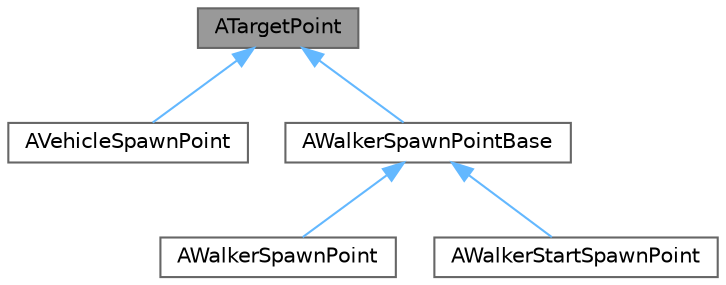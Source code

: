 digraph "ATargetPoint"
{
 // INTERACTIVE_SVG=YES
 // LATEX_PDF_SIZE
  bgcolor="transparent";
  edge [fontname=Helvetica,fontsize=10,labelfontname=Helvetica,labelfontsize=10];
  node [fontname=Helvetica,fontsize=10,shape=box,height=0.2,width=0.4];
  Node1 [id="Node000001",label="ATargetPoint",height=0.2,width=0.4,color="gray40", fillcolor="grey60", style="filled", fontcolor="black",tooltip=" "];
  Node1 -> Node2 [id="edge1_Node000001_Node000002",dir="back",color="steelblue1",style="solid",tooltip=" "];
  Node2 [id="Node000002",label="AVehicleSpawnPoint",height=0.2,width=0.4,color="gray40", fillcolor="white", style="filled",URL="$dc/da9/classAVehicleSpawnPoint.html",tooltip="Base class for spawner locations for walkers."];
  Node1 -> Node3 [id="edge2_Node000001_Node000003",dir="back",color="steelblue1",style="solid",tooltip=" "];
  Node3 [id="Node000003",label="AWalkerSpawnPointBase",height=0.2,width=0.4,color="gray40", fillcolor="white", style="filled",URL="$df/d0d/classAWalkerSpawnPointBase.html",tooltip="Base class for spawner locations for walkers."];
  Node3 -> Node4 [id="edge3_Node000003_Node000004",dir="back",color="steelblue1",style="solid",tooltip=" "];
  Node4 [id="Node000004",label="AWalkerSpawnPoint",height=0.2,width=0.4,color="gray40", fillcolor="white", style="filled",URL="$de/d25/classAWalkerSpawnPoint.html",tooltip="Used to set spawner locations for walkers in the level."];
  Node3 -> Node5 [id="edge4_Node000003_Node000005",dir="back",color="steelblue1",style="solid",tooltip=" "];
  Node5 [id="Node000005",label="AWalkerStartSpawnPoint",height=0.2,width=0.4,color="gray40", fillcolor="white", style="filled",URL="$d4/d9e/classAWalkerStartSpawnPoint.html",tooltip="Used to set spawner locations for walkers in the level."];
}

